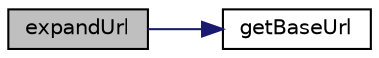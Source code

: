 digraph "expandUrl"
{
  edge [fontname="Helvetica",fontsize="10",labelfontname="Helvetica",labelfontsize="10"];
  node [fontname="Helvetica",fontsize="10",shape=record];
  rankdir="LR";
  Node1 [label="expandUrl",height=0.2,width=0.4,color="black", fillcolor="grey75", style="filled" fontcolor="black"];
  Node1 -> Node2 [color="midnightblue",fontsize="10",style="solid",fontname="Helvetica"];
  Node2 [label="getBaseUrl",height=0.2,width=0.4,color="black", fillcolor="white", style="filled",URL="$class_simple_page.html#ae1ca0d2444e3cca6b147445348f686de"];
}
